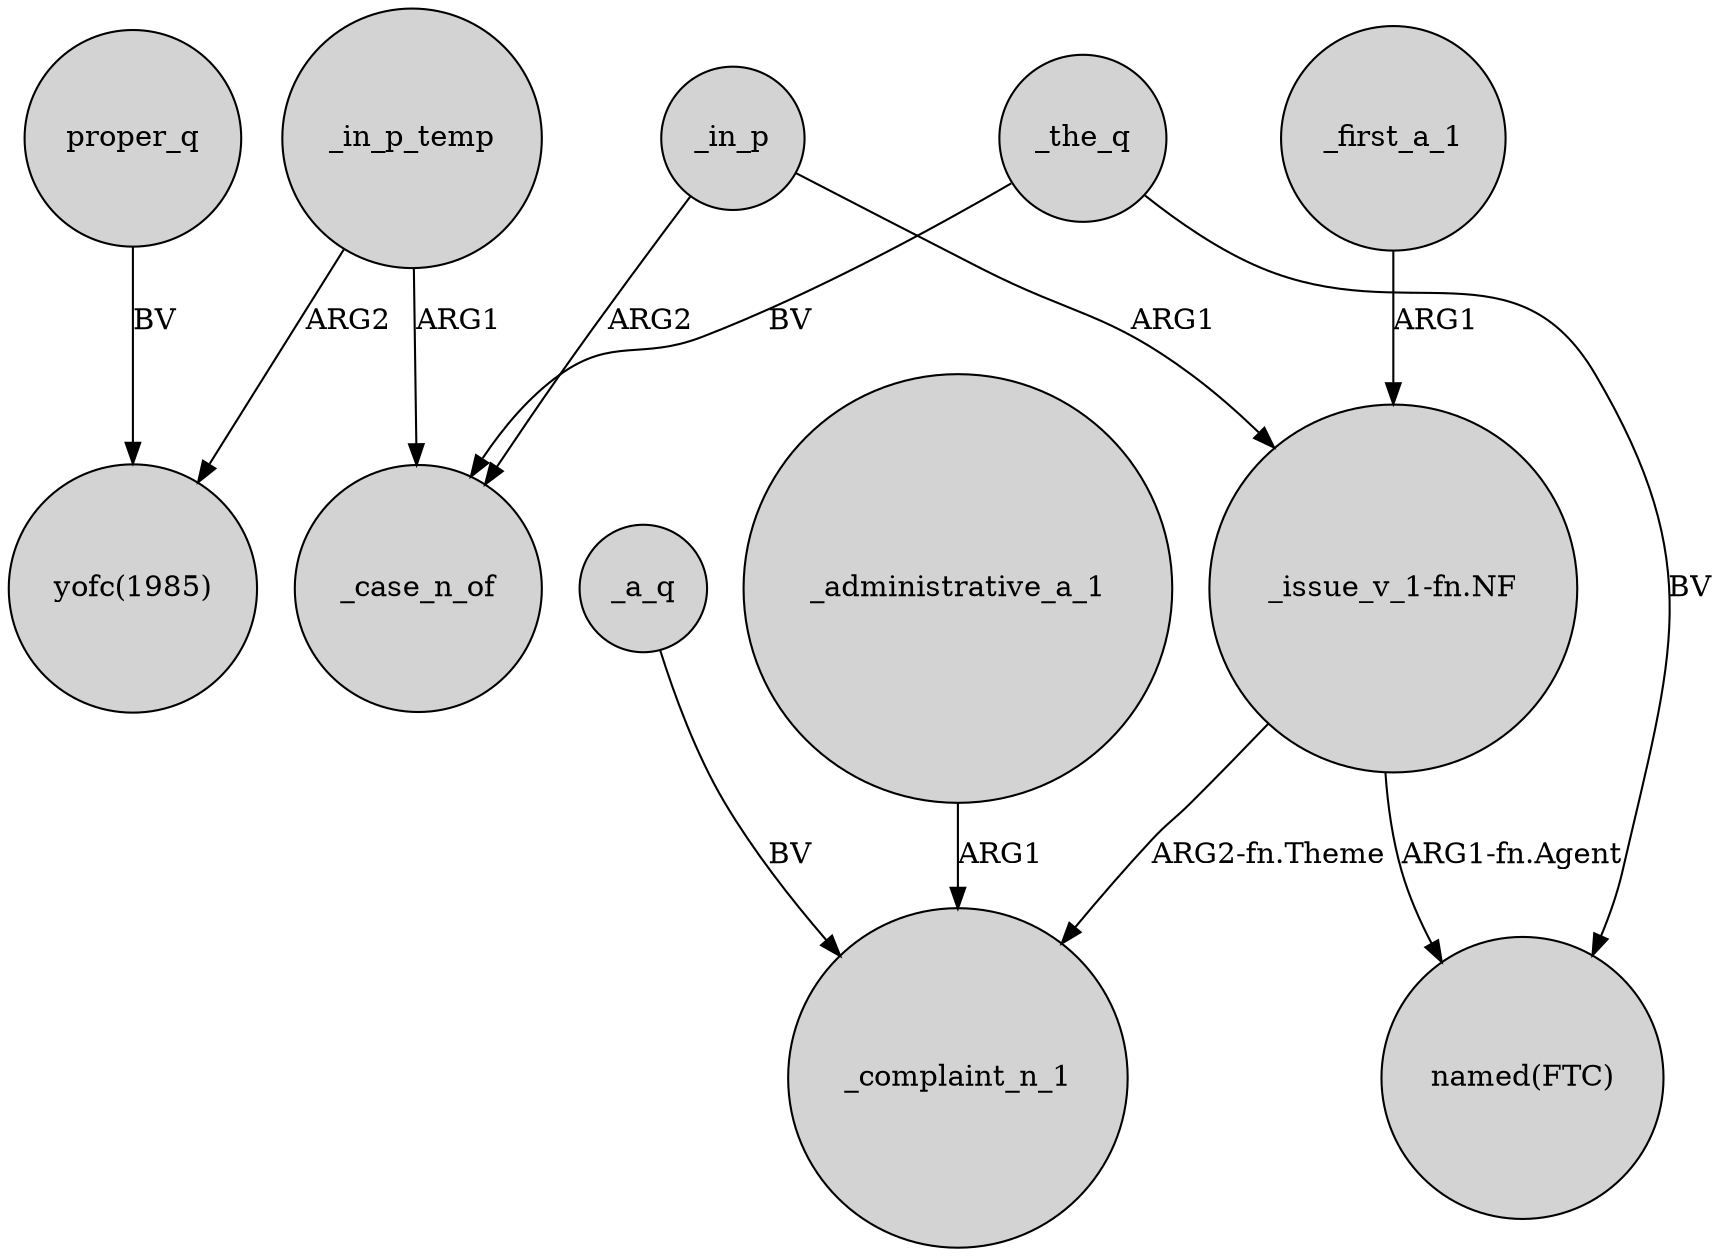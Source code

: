 digraph {
	node [shape=circle style=filled]
	proper_q -> "yofc(1985)" [label=BV]
	"_issue_v_1-fn.NF" -> _complaint_n_1 [label="ARG2-fn.Theme"]
	_a_q -> _complaint_n_1 [label=BV]
	_in_p -> "_issue_v_1-fn.NF" [label=ARG1]
	_first_a_1 -> "_issue_v_1-fn.NF" [label=ARG1]
	_in_p -> _case_n_of [label=ARG2]
	_the_q -> "named(FTC)" [label=BV]
	_in_p_temp -> _case_n_of [label=ARG1]
	_in_p_temp -> "yofc(1985)" [label=ARG2]
	_the_q -> _case_n_of [label=BV]
	_administrative_a_1 -> _complaint_n_1 [label=ARG1]
	"_issue_v_1-fn.NF" -> "named(FTC)" [label="ARG1-fn.Agent"]
}
